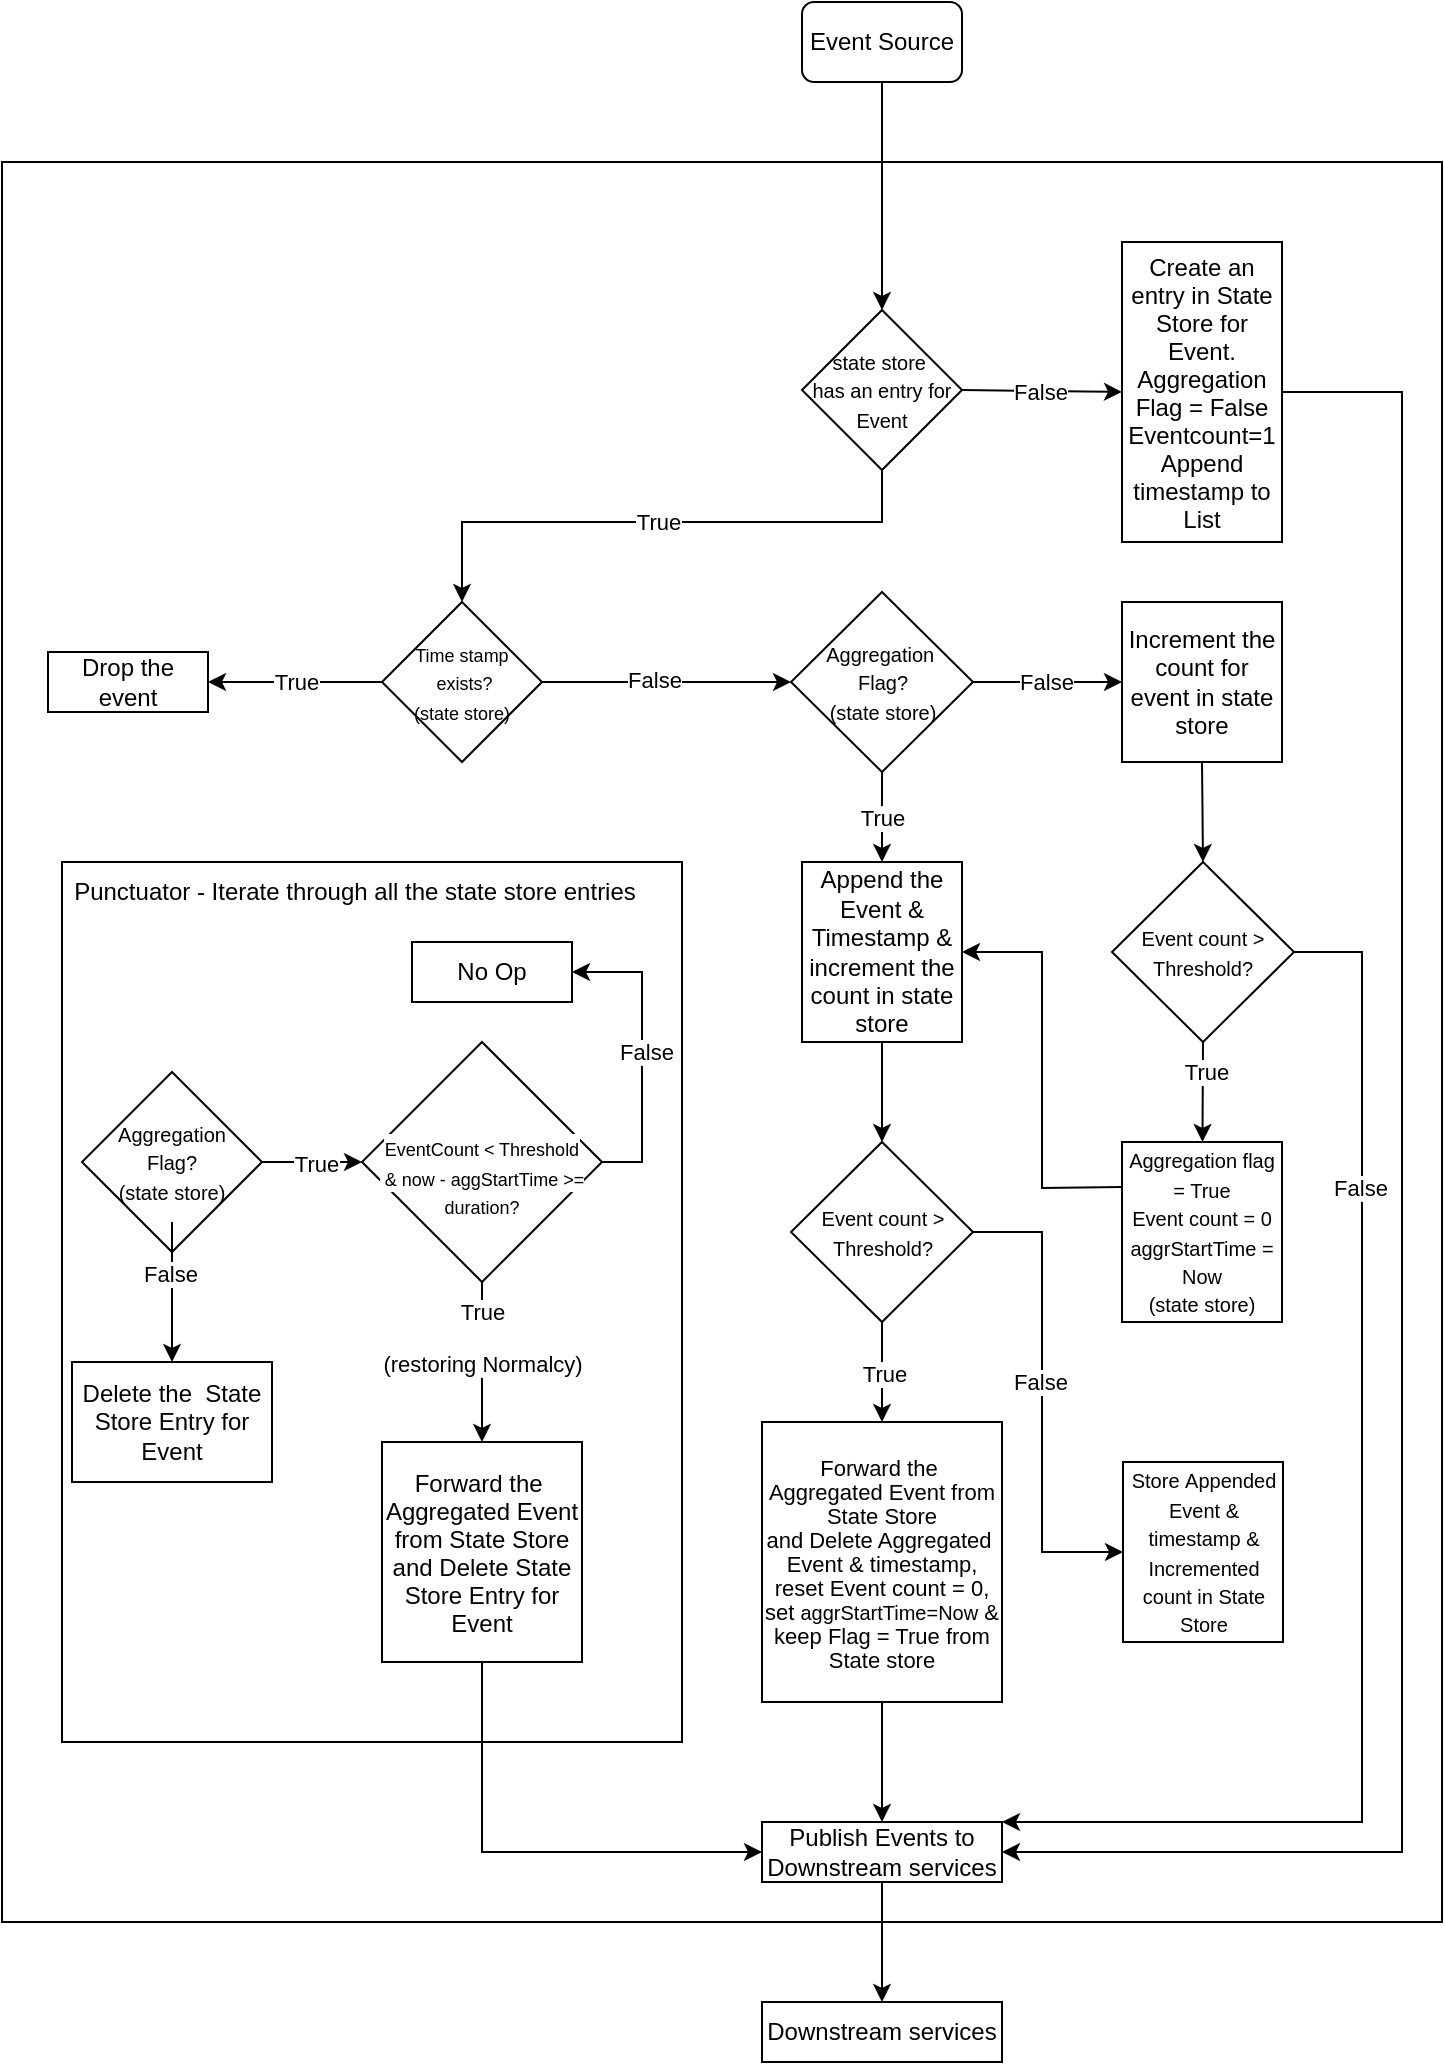 <mxfile version="24.2.5" type="device">
  <diagram name="Page-1" id="AVLNT3Rk-zQohx5wk3yz">
    <mxGraphModel dx="1306" dy="825" grid="1" gridSize="10" guides="1" tooltips="1" connect="1" arrows="1" fold="1" page="1" pageScale="1" pageWidth="850" pageHeight="1100" math="0" shadow="0">
      <root>
        <mxCell id="0" />
        <mxCell id="1" parent="0" />
        <mxCell id="Km4r-mbmOBHtvc1iBaWP-1" value="Event Source" style="rounded=1;whiteSpace=wrap;html=1;" vertex="1" parent="1">
          <mxGeometry x="480" y="40" width="80" height="40" as="geometry" />
        </mxCell>
        <mxCell id="Km4r-mbmOBHtvc1iBaWP-2" value="" style="rounded=0;whiteSpace=wrap;html=1;" vertex="1" parent="1">
          <mxGeometry x="80" y="120" width="720" height="880" as="geometry" />
        </mxCell>
        <mxCell id="Km4r-mbmOBHtvc1iBaWP-4" value="&lt;font style=&quot;font-size: 10px;&quot;&gt;state store&amp;nbsp;&lt;/font&gt;&lt;div&gt;&lt;font style=&quot;font-size: 10px;&quot;&gt;has an entry for Event&lt;/font&gt;&lt;/div&gt;" style="rhombus;whiteSpace=wrap;html=1;" vertex="1" parent="1">
          <mxGeometry x="480" y="194" width="80" height="80" as="geometry" />
        </mxCell>
        <mxCell id="Km4r-mbmOBHtvc1iBaWP-5" value="" style="endArrow=classic;html=1;rounded=0;entryX=0.5;entryY=0;entryDx=0;entryDy=0;exitX=0.5;exitY=1;exitDx=0;exitDy=0;" edge="1" parent="1" source="Km4r-mbmOBHtvc1iBaWP-1" target="Km4r-mbmOBHtvc1iBaWP-4">
          <mxGeometry width="50" height="50" relative="1" as="geometry">
            <mxPoint x="280" y="350" as="sourcePoint" />
            <mxPoint x="330" y="300" as="targetPoint" />
          </mxGeometry>
        </mxCell>
        <mxCell id="Km4r-mbmOBHtvc1iBaWP-6" value="&lt;p style=&quot;line-height: 0; overflow-wrap: break-word; margin: 0px; padding: 0px; border: 0px; font-family: Arial; background-color: rgb(255, 255, 255);&quot;&gt;&lt;span style=&quot;cursor: auto;&quot;&gt;&lt;span style=&quot;cursor: auto; line-height: 14px;&quot;&gt;Create an entry in State Store for Event.&lt;/span&gt;&lt;/span&gt;&lt;/p&gt;&lt;p style=&quot;line-height: 0; overflow-wrap: break-word; margin: 0px; padding: 0px; border: 0px; font-family: Arial; background-color: rgb(255, 255, 255);&quot;&gt;&lt;span style=&quot;cursor: auto;&quot;&gt;&lt;span style=&quot;cursor: auto; line-height: 14px;&quot;&gt;Aggregation Flag = False&lt;/span&gt;&lt;/span&gt;&lt;/p&gt;&lt;p style=&quot;line-height: 0; overflow-wrap: break-word; margin: 0px; padding: 0px; border: 0px; font-family: Arial; background-color: rgb(255, 255, 255);&quot;&gt;&lt;span style=&quot;cursor: auto;&quot;&gt;&lt;span style=&quot;cursor: auto; line-height: 14px;&quot;&gt;Eventcount=1&lt;/span&gt;&lt;/span&gt;&lt;/p&gt;&lt;p style=&quot;line-height: 0; overflow-wrap: break-word; margin: 0px; padding: 0px; border: 0px; font-family: Arial; background-color: rgb(255, 255, 255);&quot;&gt;&lt;span style=&quot;cursor: auto;&quot;&gt;&lt;span style=&quot;cursor: auto; line-height: 14px;&quot;&gt;Append timestamp to List&lt;/span&gt;&lt;/span&gt;&lt;/p&gt;" style="rounded=0;whiteSpace=wrap;html=1;" vertex="1" parent="1">
          <mxGeometry x="640" y="160" width="80" height="150" as="geometry" />
        </mxCell>
        <mxCell id="Km4r-mbmOBHtvc1iBaWP-7" value="" style="endArrow=classic;html=1;rounded=0;entryX=0;entryY=0.5;entryDx=0;entryDy=0;exitX=1;exitY=0.5;exitDx=0;exitDy=0;" edge="1" parent="1" source="Km4r-mbmOBHtvc1iBaWP-4" target="Km4r-mbmOBHtvc1iBaWP-6">
          <mxGeometry width="50" height="50" relative="1" as="geometry">
            <mxPoint x="280" y="350" as="sourcePoint" />
            <mxPoint x="330" y="300" as="targetPoint" />
          </mxGeometry>
        </mxCell>
        <mxCell id="Km4r-mbmOBHtvc1iBaWP-8" value="False" style="edgeLabel;html=1;align=center;verticalAlign=middle;resizable=0;points=[];" vertex="1" connectable="0" parent="Km4r-mbmOBHtvc1iBaWP-7">
          <mxGeometry x="-0.025" relative="1" as="geometry">
            <mxPoint as="offset" />
          </mxGeometry>
        </mxCell>
        <mxCell id="Km4r-mbmOBHtvc1iBaWP-9" value="&lt;span style=&quot;background-color: initial;&quot;&gt;&lt;font style=&quot;font-size: 10px;&quot;&gt;Aggregation&amp;nbsp;&lt;/font&gt;&lt;/span&gt;&lt;div&gt;&lt;span style=&quot;background-color: initial;&quot;&gt;&lt;font style=&quot;font-size: 10px;&quot;&gt;Flag?&lt;/font&gt;&lt;/span&gt;&lt;div&gt;&lt;font style=&quot;font-size: 10px;&quot;&gt;(state store)&lt;/font&gt;&lt;/div&gt;&lt;/div&gt;" style="rhombus;whiteSpace=wrap;html=1;" vertex="1" parent="1">
          <mxGeometry x="474.5" y="335" width="91" height="90" as="geometry" />
        </mxCell>
        <mxCell id="Km4r-mbmOBHtvc1iBaWP-10" value="&lt;font style=&quot;font-size: 9px;&quot;&gt;Time stamp&lt;br&gt;&amp;nbsp;exists?&lt;br&gt;(state store)&lt;/font&gt;" style="rhombus;whiteSpace=wrap;html=1;" vertex="1" parent="1">
          <mxGeometry x="270" y="340" width="80" height="80" as="geometry" />
        </mxCell>
        <mxCell id="Km4r-mbmOBHtvc1iBaWP-11" value="True" style="endArrow=classic;html=1;rounded=0;entryX=0.5;entryY=0;entryDx=0;entryDy=0;exitX=0.5;exitY=1;exitDx=0;exitDy=0;" edge="1" parent="1" source="Km4r-mbmOBHtvc1iBaWP-4" target="Km4r-mbmOBHtvc1iBaWP-10">
          <mxGeometry width="50" height="50" relative="1" as="geometry">
            <mxPoint x="230" y="300" as="sourcePoint" />
            <mxPoint x="280" y="250" as="targetPoint" />
            <Array as="points">
              <mxPoint x="520" y="300" />
              <mxPoint x="310" y="300" />
            </Array>
          </mxGeometry>
        </mxCell>
        <mxCell id="Km4r-mbmOBHtvc1iBaWP-13" value="True" style="endArrow=classic;html=1;rounded=0;exitX=0;exitY=0.5;exitDx=0;exitDy=0;entryX=1;entryY=0.5;entryDx=0;entryDy=0;" edge="1" parent="1" source="Km4r-mbmOBHtvc1iBaWP-10" target="Km4r-mbmOBHtvc1iBaWP-14">
          <mxGeometry width="50" height="50" relative="1" as="geometry">
            <mxPoint x="200" y="380" as="sourcePoint" />
            <mxPoint x="250" y="330" as="targetPoint" />
          </mxGeometry>
        </mxCell>
        <mxCell id="Km4r-mbmOBHtvc1iBaWP-14" value="Drop the event" style="rounded=0;whiteSpace=wrap;html=1;" vertex="1" parent="1">
          <mxGeometry x="103" y="365" width="80" height="30" as="geometry" />
        </mxCell>
        <mxCell id="Km4r-mbmOBHtvc1iBaWP-15" value="" style="endArrow=classic;html=1;rounded=0;entryX=0;entryY=0.5;entryDx=0;entryDy=0;exitX=1;exitY=0.5;exitDx=0;exitDy=0;" edge="1" parent="1" source="Km4r-mbmOBHtvc1iBaWP-10" target="Km4r-mbmOBHtvc1iBaWP-9">
          <mxGeometry width="50" height="50" relative="1" as="geometry">
            <mxPoint x="320" y="480" as="sourcePoint" />
            <mxPoint x="370" y="430" as="targetPoint" />
          </mxGeometry>
        </mxCell>
        <mxCell id="Km4r-mbmOBHtvc1iBaWP-16" value="False" style="edgeLabel;html=1;align=center;verticalAlign=middle;resizable=0;points=[];" vertex="1" connectable="0" parent="Km4r-mbmOBHtvc1iBaWP-15">
          <mxGeometry x="-0.099" y="-3" relative="1" as="geometry">
            <mxPoint y="-4" as="offset" />
          </mxGeometry>
        </mxCell>
        <mxCell id="Km4r-mbmOBHtvc1iBaWP-18" value="Increment the count for event in state store" style="rounded=0;whiteSpace=wrap;html=1;" vertex="1" parent="1">
          <mxGeometry x="640" y="340" width="80" height="80" as="geometry" />
        </mxCell>
        <mxCell id="Km4r-mbmOBHtvc1iBaWP-20" value="" style="endArrow=classic;html=1;rounded=0;entryX=0;entryY=0.5;entryDx=0;entryDy=0;exitX=1;exitY=0.5;exitDx=0;exitDy=0;" edge="1" parent="1" source="Km4r-mbmOBHtvc1iBaWP-9" target="Km4r-mbmOBHtvc1iBaWP-18">
          <mxGeometry width="50" height="50" relative="1" as="geometry">
            <mxPoint x="280" y="430" as="sourcePoint" />
            <mxPoint x="330" y="380" as="targetPoint" />
          </mxGeometry>
        </mxCell>
        <mxCell id="Km4r-mbmOBHtvc1iBaWP-21" value="False" style="edgeLabel;html=1;align=center;verticalAlign=middle;resizable=0;points=[];" vertex="1" connectable="0" parent="Km4r-mbmOBHtvc1iBaWP-20">
          <mxGeometry x="-0.02" y="-1" relative="1" as="geometry">
            <mxPoint y="-1" as="offset" />
          </mxGeometry>
        </mxCell>
        <mxCell id="Km4r-mbmOBHtvc1iBaWP-22" value="Append the Event &amp;amp; Timestamp &amp;amp; increment the count in state store" style="rounded=0;whiteSpace=wrap;html=1;" vertex="1" parent="1">
          <mxGeometry x="480" y="470" width="80" height="90" as="geometry" />
        </mxCell>
        <mxCell id="Km4r-mbmOBHtvc1iBaWP-23" value="True" style="endArrow=classic;html=1;rounded=0;exitX=0.5;exitY=1;exitDx=0;exitDy=0;" edge="1" parent="1" source="Km4r-mbmOBHtvc1iBaWP-9" target="Km4r-mbmOBHtvc1iBaWP-22">
          <mxGeometry x="0.022" width="50" height="50" relative="1" as="geometry">
            <mxPoint x="490" y="480" as="sourcePoint" />
            <mxPoint x="540" y="430" as="targetPoint" />
            <mxPoint as="offset" />
          </mxGeometry>
        </mxCell>
        <mxCell id="Km4r-mbmOBHtvc1iBaWP-25" value="&lt;span style=&quot;font-size: 10px;&quot;&gt;Event count &amp;gt; Threshold?&lt;/span&gt;" style="rhombus;whiteSpace=wrap;html=1;" vertex="1" parent="1">
          <mxGeometry x="474.5" y="610" width="91" height="90" as="geometry" />
        </mxCell>
        <mxCell id="Km4r-mbmOBHtvc1iBaWP-26" value="" style="endArrow=classic;html=1;rounded=0;entryX=0.5;entryY=0;entryDx=0;entryDy=0;exitX=0.5;exitY=1;exitDx=0;exitDy=0;" edge="1" parent="1" source="Km4r-mbmOBHtvc1iBaWP-22" target="Km4r-mbmOBHtvc1iBaWP-25">
          <mxGeometry width="50" height="50" relative="1" as="geometry">
            <mxPoint x="350" y="670" as="sourcePoint" />
            <mxPoint x="400" y="620" as="targetPoint" />
          </mxGeometry>
        </mxCell>
        <mxCell id="Km4r-mbmOBHtvc1iBaWP-27" value="&lt;span style=&quot;font-size: 10px;&quot;&gt;Event count &amp;gt; Threshold?&lt;/span&gt;" style="rhombus;whiteSpace=wrap;html=1;" vertex="1" parent="1">
          <mxGeometry x="635" y="470" width="91" height="90" as="geometry" />
        </mxCell>
        <mxCell id="Km4r-mbmOBHtvc1iBaWP-28" value="" style="endArrow=classic;html=1;rounded=0;entryX=0.5;entryY=0;entryDx=0;entryDy=0;exitX=0.5;exitY=1;exitDx=0;exitDy=0;" edge="1" parent="1" source="Km4r-mbmOBHtvc1iBaWP-18" target="Km4r-mbmOBHtvc1iBaWP-27">
          <mxGeometry width="50" height="50" relative="1" as="geometry">
            <mxPoint x="674" y="420" as="sourcePoint" />
            <mxPoint x="680" y="470" as="targetPoint" />
          </mxGeometry>
        </mxCell>
        <mxCell id="Km4r-mbmOBHtvc1iBaWP-29" value="&lt;font style=&quot;font-size: 10px;&quot;&gt;Aggregation flag = True&lt;br&gt;Event count = 0&lt;/font&gt;&lt;div&gt;&lt;font style=&quot;font-size: 10px;&quot;&gt;aggrStartTime = Now&lt;br&gt;(state store)&lt;/font&gt;&lt;/div&gt;" style="rounded=0;whiteSpace=wrap;html=1;" vertex="1" parent="1">
          <mxGeometry x="640" y="610" width="80" height="90" as="geometry" />
        </mxCell>
        <mxCell id="Km4r-mbmOBHtvc1iBaWP-30" value="" style="endArrow=classic;html=1;rounded=0;exitX=0.5;exitY=1;exitDx=0;exitDy=0;" edge="1" parent="1" source="Km4r-mbmOBHtvc1iBaWP-27" target="Km4r-mbmOBHtvc1iBaWP-29">
          <mxGeometry width="50" height="50" relative="1" as="geometry">
            <mxPoint x="530" y="570" as="sourcePoint" />
            <mxPoint x="530" y="610" as="targetPoint" />
          </mxGeometry>
        </mxCell>
        <mxCell id="Km4r-mbmOBHtvc1iBaWP-32" value="True" style="edgeLabel;html=1;align=center;verticalAlign=middle;resizable=0;points=[];" vertex="1" connectable="0" parent="Km4r-mbmOBHtvc1iBaWP-30">
          <mxGeometry x="-0.4" y="1" relative="1" as="geometry">
            <mxPoint as="offset" />
          </mxGeometry>
        </mxCell>
        <mxCell id="Km4r-mbmOBHtvc1iBaWP-31" value="&lt;p style=&quot;line-height: 0; overflow-wrap: break-word; margin: 0px; padding: 0px; border: 0px; font-family: Arial; background-color: rgb(255, 255, 255);&quot;&gt;&lt;span style=&quot;cursor: auto; font-size: 11px; line-height: 12px;&quot;&gt;Forward the&amp;nbsp; Aggregated Event from State Store&lt;/span&gt;&lt;/p&gt;&lt;p style=&quot;line-height: 0; overflow-wrap: break-word; margin: 0px; padding: 0px; border: 0px; font-family: Arial; background-color: rgb(255, 255, 255);&quot;&gt;&lt;span style=&quot;cursor: auto; font-size: 11px; line-height: 12px;&quot;&gt;and Delete Aggregated&amp;nbsp; Event &amp;amp; timestamp, reset Event count = 0, set&amp;nbsp;&lt;span style=&quot;cursor: auto; font-size: 10px; line-height: 11px;&quot;&gt;aggrStartTime=Now&lt;/span&gt;&amp;nbsp;&amp;amp; keep Flag = True from State store&lt;/span&gt;&lt;/p&gt;" style="rounded=0;whiteSpace=wrap;html=1;" vertex="1" parent="1">
          <mxGeometry x="460" y="750" width="120" height="140" as="geometry" />
        </mxCell>
        <mxCell id="Km4r-mbmOBHtvc1iBaWP-33" value="" style="endArrow=classic;html=1;rounded=0;exitX=0;exitY=0.25;exitDx=0;exitDy=0;entryX=1;entryY=0.5;entryDx=0;entryDy=0;" edge="1" parent="1" source="Km4r-mbmOBHtvc1iBaWP-29" target="Km4r-mbmOBHtvc1iBaWP-22">
          <mxGeometry width="50" height="50" relative="1" as="geometry">
            <mxPoint x="300" y="660" as="sourcePoint" />
            <mxPoint x="350" y="610" as="targetPoint" />
            <Array as="points">
              <mxPoint x="600" y="633" />
              <mxPoint x="600" y="515" />
            </Array>
          </mxGeometry>
        </mxCell>
        <mxCell id="Km4r-mbmOBHtvc1iBaWP-35" value="" style="endArrow=classic;html=1;rounded=0;entryX=0.5;entryY=0;entryDx=0;entryDy=0;exitX=0.5;exitY=1;exitDx=0;exitDy=0;" edge="1" parent="1" source="Km4r-mbmOBHtvc1iBaWP-25" target="Km4r-mbmOBHtvc1iBaWP-31">
          <mxGeometry width="50" height="50" relative="1" as="geometry">
            <mxPoint x="530" y="570" as="sourcePoint" />
            <mxPoint x="530" y="610" as="targetPoint" />
          </mxGeometry>
        </mxCell>
        <mxCell id="Km4r-mbmOBHtvc1iBaWP-36" value="True" style="edgeLabel;html=1;align=center;verticalAlign=middle;resizable=0;points=[];" vertex="1" connectable="0" parent="Km4r-mbmOBHtvc1iBaWP-35">
          <mxGeometry x="0.033" y="1" relative="1" as="geometry">
            <mxPoint as="offset" />
          </mxGeometry>
        </mxCell>
        <mxCell id="Km4r-mbmOBHtvc1iBaWP-37" value="&lt;span style=&quot;font-family: Arial; background-color: rgb(255, 255, 255);&quot;&gt;&lt;font style=&quot;font-size: 10px;&quot;&gt;Store&amp;nbsp;Appended Event &amp;amp; timestamp &amp;amp; Incremented count in State Store&lt;/font&gt;&lt;/span&gt;" style="rounded=0;whiteSpace=wrap;html=1;" vertex="1" parent="1">
          <mxGeometry x="640.5" y="770" width="80" height="90" as="geometry" />
        </mxCell>
        <mxCell id="Km4r-mbmOBHtvc1iBaWP-38" value="" style="endArrow=classic;html=1;rounded=0;entryX=0;entryY=0.5;entryDx=0;entryDy=0;exitX=1;exitY=0.5;exitDx=0;exitDy=0;" edge="1" parent="1" source="Km4r-mbmOBHtvc1iBaWP-25" target="Km4r-mbmOBHtvc1iBaWP-37">
          <mxGeometry width="50" height="50" relative="1" as="geometry">
            <mxPoint x="300" y="710" as="sourcePoint" />
            <mxPoint x="350" y="660" as="targetPoint" />
            <Array as="points">
              <mxPoint x="600" y="655" />
              <mxPoint x="600" y="815" />
            </Array>
          </mxGeometry>
        </mxCell>
        <mxCell id="Km4r-mbmOBHtvc1iBaWP-39" value="False" style="edgeLabel;html=1;align=center;verticalAlign=middle;resizable=0;points=[];" vertex="1" connectable="0" parent="Km4r-mbmOBHtvc1iBaWP-38">
          <mxGeometry x="-0.078" y="-1" relative="1" as="geometry">
            <mxPoint y="1" as="offset" />
          </mxGeometry>
        </mxCell>
        <mxCell id="Km4r-mbmOBHtvc1iBaWP-40" value="Publish Events to Downstream services" style="rounded=0;whiteSpace=wrap;html=1;" vertex="1" parent="1">
          <mxGeometry x="460" y="950" width="120" height="30" as="geometry" />
        </mxCell>
        <mxCell id="Km4r-mbmOBHtvc1iBaWP-42" value="" style="endArrow=classic;html=1;rounded=0;exitX=1;exitY=0.5;exitDx=0;exitDy=0;entryX=1;entryY=0.5;entryDx=0;entryDy=0;" edge="1" parent="1" source="Km4r-mbmOBHtvc1iBaWP-6" target="Km4r-mbmOBHtvc1iBaWP-40">
          <mxGeometry width="50" height="50" relative="1" as="geometry">
            <mxPoint x="210" y="610" as="sourcePoint" />
            <mxPoint x="260" y="560" as="targetPoint" />
            <Array as="points">
              <mxPoint x="780" y="235" />
              <mxPoint x="780" y="965" />
            </Array>
          </mxGeometry>
        </mxCell>
        <mxCell id="Km4r-mbmOBHtvc1iBaWP-43" value="" style="endArrow=classic;html=1;rounded=0;entryX=1;entryY=0;entryDx=0;entryDy=0;exitX=1;exitY=0.5;exitDx=0;exitDy=0;" edge="1" parent="1" source="Km4r-mbmOBHtvc1iBaWP-27" target="Km4r-mbmOBHtvc1iBaWP-40">
          <mxGeometry width="50" height="50" relative="1" as="geometry">
            <mxPoint x="330" y="790" as="sourcePoint" />
            <mxPoint x="380" y="740" as="targetPoint" />
            <Array as="points">
              <mxPoint x="760" y="515" />
              <mxPoint x="760" y="950" />
            </Array>
          </mxGeometry>
        </mxCell>
        <mxCell id="Km4r-mbmOBHtvc1iBaWP-44" value="False" style="edgeLabel;html=1;align=center;verticalAlign=middle;resizable=0;points=[];" vertex="1" connectable="0" parent="Km4r-mbmOBHtvc1iBaWP-43">
          <mxGeometry x="-0.532" y="-1" relative="1" as="geometry">
            <mxPoint as="offset" />
          </mxGeometry>
        </mxCell>
        <mxCell id="Km4r-mbmOBHtvc1iBaWP-45" value="" style="rounded=0;whiteSpace=wrap;html=1;" vertex="1" parent="1">
          <mxGeometry x="110" y="470" width="310" height="440" as="geometry" />
        </mxCell>
        <mxCell id="Km4r-mbmOBHtvc1iBaWP-46" value="Punctuator - Iterate through all the state store entries" style="text;html=1;align=center;verticalAlign=middle;whiteSpace=wrap;rounded=0;" vertex="1" parent="1">
          <mxGeometry x="113" y="470" width="287" height="30" as="geometry" />
        </mxCell>
        <mxCell id="Km4r-mbmOBHtvc1iBaWP-47" value="&lt;font style=&quot;font-size: 10px;&quot;&gt;Aggregation&lt;/font&gt;&lt;div&gt;&lt;font style=&quot;font-size: 10px;&quot;&gt;Flag?&lt;br&gt;(state store)&lt;/font&gt;&lt;/div&gt;" style="rhombus;whiteSpace=wrap;html=1;" vertex="1" parent="1">
          <mxGeometry x="120" y="575" width="90" height="90" as="geometry" />
        </mxCell>
        <mxCell id="Km4r-mbmOBHtvc1iBaWP-48" value="&lt;div&gt;&lt;span style=&quot;font-family: Arial; background-color: rgb(255, 255, 255);&quot;&gt;&lt;font style=&quot;font-size: 9px;&quot;&gt;&lt;br&gt;&lt;/font&gt;&lt;/span&gt;&lt;/div&gt;&lt;span style=&quot;font-family: Arial; background-color: rgb(255, 255, 255);&quot;&gt;&lt;font style=&quot;font-size: 9px;&quot;&gt;EventCount &amp;lt; Threshold&lt;/font&gt;&lt;/span&gt;&lt;div&gt;&lt;span style=&quot;font-family: Arial; background-color: rgb(255, 255, 255);&quot;&gt;&lt;font style=&quot;font-size: 9px;&quot;&gt;&amp;nbsp;&amp;amp; now - aggStartTime &amp;gt;= duration?&lt;/font&gt;&lt;/span&gt;&lt;/div&gt;" style="rhombus;whiteSpace=wrap;html=1;" vertex="1" parent="1">
          <mxGeometry x="260" y="560" width="120" height="120" as="geometry" />
        </mxCell>
        <mxCell id="Km4r-mbmOBHtvc1iBaWP-49" value="" style="endArrow=classic;html=1;rounded=0;entryX=0;entryY=0.5;entryDx=0;entryDy=0;exitX=1;exitY=0.5;exitDx=0;exitDy=0;" edge="1" parent="1" source="Km4r-mbmOBHtvc1iBaWP-47" target="Km4r-mbmOBHtvc1iBaWP-48">
          <mxGeometry width="50" height="50" relative="1" as="geometry">
            <mxPoint x="170" y="710" as="sourcePoint" />
            <mxPoint x="220" y="660" as="targetPoint" />
          </mxGeometry>
        </mxCell>
        <mxCell id="Km4r-mbmOBHtvc1iBaWP-50" value="True" style="edgeLabel;html=1;align=center;verticalAlign=middle;resizable=0;points=[];" vertex="1" connectable="0" parent="Km4r-mbmOBHtvc1iBaWP-49">
          <mxGeometry x="0.057" y="-1" relative="1" as="geometry">
            <mxPoint as="offset" />
          </mxGeometry>
        </mxCell>
        <mxCell id="Km4r-mbmOBHtvc1iBaWP-51" value="&lt;span style=&quot;font-family: Arial; background-color: rgb(255, 255, 255);&quot;&gt;Delete the&amp;nbsp; State Store Entry for Event&lt;/span&gt;" style="rounded=0;whiteSpace=wrap;html=1;" vertex="1" parent="1">
          <mxGeometry x="115" y="720" width="100" height="60" as="geometry" />
        </mxCell>
        <mxCell id="Km4r-mbmOBHtvc1iBaWP-52" value="" style="endArrow=classic;html=1;rounded=0;entryX=0.5;entryY=0;entryDx=0;entryDy=0;exitX=0.5;exitY=1;exitDx=0;exitDy=0;" edge="1" parent="1" target="Km4r-mbmOBHtvc1iBaWP-51">
          <mxGeometry width="50" height="50" relative="1" as="geometry">
            <mxPoint x="165" y="650" as="sourcePoint" />
            <mxPoint x="169" y="750" as="targetPoint" />
          </mxGeometry>
        </mxCell>
        <mxCell id="Km4r-mbmOBHtvc1iBaWP-53" value="False" style="edgeLabel;html=1;align=center;verticalAlign=middle;resizable=0;points=[];" vertex="1" connectable="0" parent="Km4r-mbmOBHtvc1iBaWP-52">
          <mxGeometry x="-0.257" y="-1" relative="1" as="geometry">
            <mxPoint as="offset" />
          </mxGeometry>
        </mxCell>
        <mxCell id="Km4r-mbmOBHtvc1iBaWP-54" value="No Op" style="rounded=0;whiteSpace=wrap;html=1;" vertex="1" parent="1">
          <mxGeometry x="285" y="510" width="80" height="30" as="geometry" />
        </mxCell>
        <mxCell id="Km4r-mbmOBHtvc1iBaWP-55" value="" style="endArrow=classic;html=1;rounded=0;exitX=1;exitY=0.5;exitDx=0;exitDy=0;entryX=1;entryY=0.5;entryDx=0;entryDy=0;" edge="1" parent="1" source="Km4r-mbmOBHtvc1iBaWP-48" target="Km4r-mbmOBHtvc1iBaWP-54">
          <mxGeometry width="50" height="50" relative="1" as="geometry">
            <mxPoint x="290" y="720" as="sourcePoint" />
            <mxPoint x="340" y="670" as="targetPoint" />
            <Array as="points">
              <mxPoint x="400" y="620" />
              <mxPoint x="400" y="525" />
            </Array>
          </mxGeometry>
        </mxCell>
        <mxCell id="Km4r-mbmOBHtvc1iBaWP-56" value="False" style="edgeLabel;html=1;align=center;verticalAlign=middle;resizable=0;points=[];" vertex="1" connectable="0" parent="Km4r-mbmOBHtvc1iBaWP-55">
          <mxGeometry x="0.008" y="-2" relative="1" as="geometry">
            <mxPoint as="offset" />
          </mxGeometry>
        </mxCell>
        <mxCell id="Km4r-mbmOBHtvc1iBaWP-57" value="&lt;p style=&quot;line-height: 0; overflow-wrap: break-word; margin: 0px; padding: 0px; border: 0px; font-family: Arial; background-color: rgb(255, 255, 255);&quot;&gt;&lt;span style=&quot;cursor: auto; line-height: normal;&quot;&gt;Forward the&amp;nbsp; Aggregated Event from State Store&lt;/span&gt;&lt;/p&gt;&lt;p style=&quot;line-height: 0; overflow-wrap: break-word; margin: 0px; padding: 0px; border: 0px; font-family: Arial; background-color: rgb(255, 255, 255);&quot;&gt;&lt;span style=&quot;cursor: auto; line-height: normal;&quot;&gt;and Delete State Store Entry for Event&lt;/span&gt;&lt;/p&gt;" style="rounded=0;whiteSpace=wrap;html=1;" vertex="1" parent="1">
          <mxGeometry x="270" y="760" width="100" height="110" as="geometry" />
        </mxCell>
        <mxCell id="Km4r-mbmOBHtvc1iBaWP-58" value="" style="endArrow=classic;html=1;rounded=0;entryX=0.5;entryY=0;entryDx=0;entryDy=0;exitX=0.5;exitY=1;exitDx=0;exitDy=0;" edge="1" parent="1" source="Km4r-mbmOBHtvc1iBaWP-48" target="Km4r-mbmOBHtvc1iBaWP-57">
          <mxGeometry width="50" height="50" relative="1" as="geometry">
            <mxPoint x="250" y="770" as="sourcePoint" />
            <mxPoint x="300" y="720" as="targetPoint" />
          </mxGeometry>
        </mxCell>
        <mxCell id="Km4r-mbmOBHtvc1iBaWP-59" value="True&lt;div&gt;&lt;br&gt;&lt;div&gt;(restoring Normalcy)&lt;/div&gt;&lt;/div&gt;" style="edgeLabel;html=1;align=center;verticalAlign=middle;resizable=0;points=[];" vertex="1" connectable="0" parent="Km4r-mbmOBHtvc1iBaWP-58">
          <mxGeometry x="-0.3" relative="1" as="geometry">
            <mxPoint as="offset" />
          </mxGeometry>
        </mxCell>
        <mxCell id="Km4r-mbmOBHtvc1iBaWP-60" value="" style="endArrow=classic;html=1;rounded=0;entryX=0;entryY=0.5;entryDx=0;entryDy=0;exitX=0.5;exitY=1;exitDx=0;exitDy=0;" edge="1" parent="1" source="Km4r-mbmOBHtvc1iBaWP-57" target="Km4r-mbmOBHtvc1iBaWP-40">
          <mxGeometry width="50" height="50" relative="1" as="geometry">
            <mxPoint x="340" y="1060" as="sourcePoint" />
            <mxPoint x="390" y="1010" as="targetPoint" />
            <Array as="points">
              <mxPoint x="320" y="965" />
            </Array>
          </mxGeometry>
        </mxCell>
        <mxCell id="Km4r-mbmOBHtvc1iBaWP-61" value="" style="endArrow=classic;html=1;rounded=0;entryX=0.5;entryY=0;entryDx=0;entryDy=0;exitX=0.5;exitY=1;exitDx=0;exitDy=0;" edge="1" parent="1" source="Km4r-mbmOBHtvc1iBaWP-31" target="Km4r-mbmOBHtvc1iBaWP-40">
          <mxGeometry width="50" height="50" relative="1" as="geometry">
            <mxPoint x="300" y="1080" as="sourcePoint" />
            <mxPoint x="350" y="1030" as="targetPoint" />
          </mxGeometry>
        </mxCell>
        <mxCell id="Km4r-mbmOBHtvc1iBaWP-62" value="Downstream services" style="rounded=0;whiteSpace=wrap;html=1;" vertex="1" parent="1">
          <mxGeometry x="460" y="1040" width="120" height="30" as="geometry" />
        </mxCell>
        <mxCell id="Km4r-mbmOBHtvc1iBaWP-63" value="" style="endArrow=classic;html=1;rounded=0;entryX=0.5;entryY=0;entryDx=0;entryDy=0;exitX=0.5;exitY=1;exitDx=0;exitDy=0;" edge="1" parent="1" source="Km4r-mbmOBHtvc1iBaWP-40" target="Km4r-mbmOBHtvc1iBaWP-62">
          <mxGeometry width="50" height="50" relative="1" as="geometry">
            <mxPoint x="330" y="1060" as="sourcePoint" />
            <mxPoint x="380" y="1010" as="targetPoint" />
          </mxGeometry>
        </mxCell>
      </root>
    </mxGraphModel>
  </diagram>
</mxfile>
